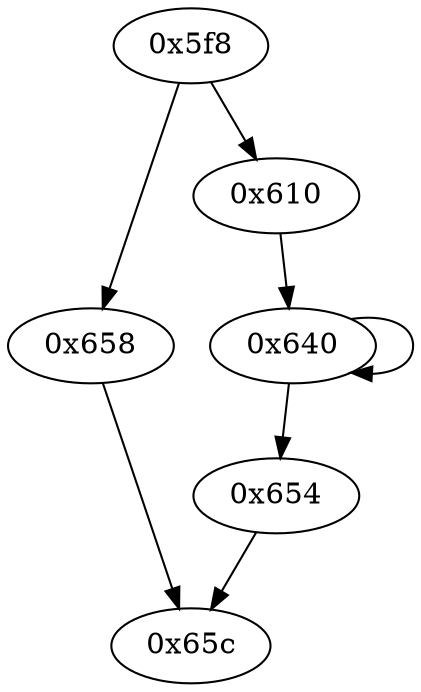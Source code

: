 digraph "" {
	"0x658"	 [opcode="[u'mov']"];
	"0x65c"	 [opcode="[u'ldr', u'add', u'bl', u'mov', u'pop']"];
	"0x658" -> "0x65c";
	"0x610"	 [opcode="[u'cmp', u'mov', u'add', u'mov', u'sub', u'sub', u'umull', u'and', u'lsr', u'rrx', u'add', u'sub']"];
	"0x640"	 [opcode="[u'and', u'add', u'ldrb', u'cmp', u'b']"];
	"0x610" -> "0x640";
	"0x654"	 [opcode="[u'b']"];
	"0x654" -> "0x65c";
	"0x640" -> "0x654";
	"0x640" -> "0x640";
	"0x5f8"	 [opcode="[u'push', u'add', u'ldr', u'ldrb', u'cmp', u'b']"];
	"0x5f8" -> "0x658";
	"0x5f8" -> "0x610";
}
